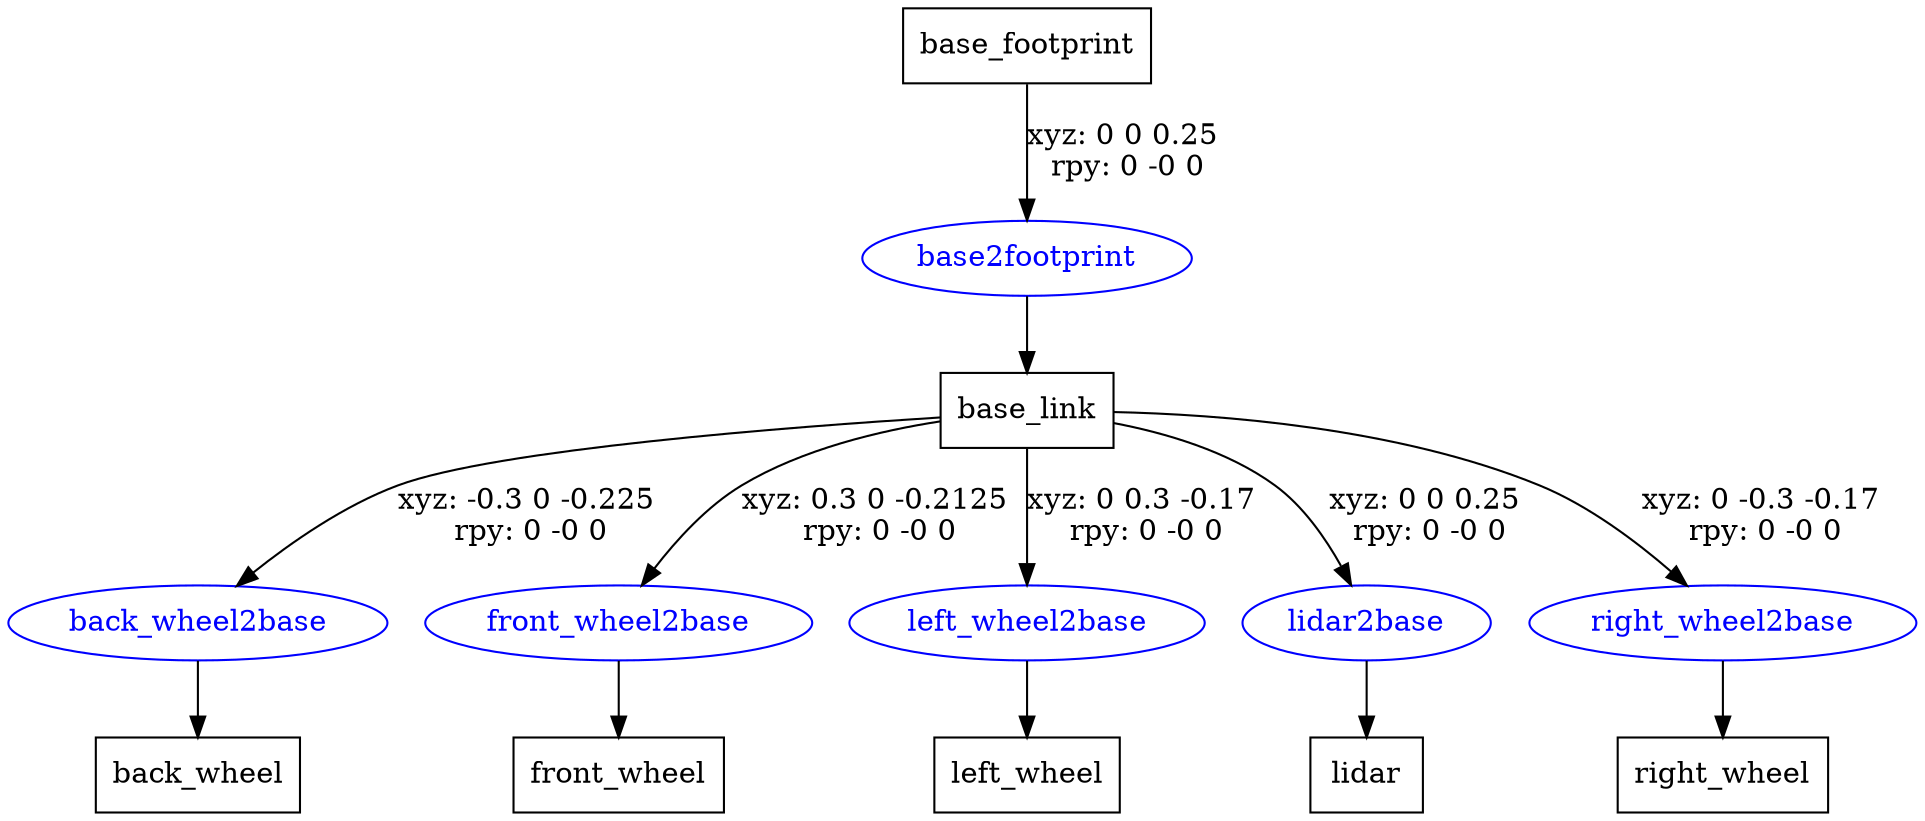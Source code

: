 digraph G {
node [shape=box];
"base_footprint" [label="base_footprint"];
"base_link" [label="base_link"];
"back_wheel" [label="back_wheel"];
"front_wheel" [label="front_wheel"];
"left_wheel" [label="left_wheel"];
"lidar" [label="lidar"];
"right_wheel" [label="right_wheel"];
node [shape=ellipse, color=blue, fontcolor=blue];
"base_footprint" -> "base2footprint" [label="xyz: 0 0 0.25 \nrpy: 0 -0 0"]
"base2footprint" -> "base_link"
"base_link" -> "back_wheel2base" [label="xyz: -0.3 0 -0.225 \nrpy: 0 -0 0"]
"back_wheel2base" -> "back_wheel"
"base_link" -> "front_wheel2base" [label="xyz: 0.3 0 -0.2125 \nrpy: 0 -0 0"]
"front_wheel2base" -> "front_wheel"
"base_link" -> "left_wheel2base" [label="xyz: 0 0.3 -0.17 \nrpy: 0 -0 0"]
"left_wheel2base" -> "left_wheel"
"base_link" -> "lidar2base" [label="xyz: 0 0 0.25 \nrpy: 0 -0 0"]
"lidar2base" -> "lidar"
"base_link" -> "right_wheel2base" [label="xyz: 0 -0.3 -0.17 \nrpy: 0 -0 0"]
"right_wheel2base" -> "right_wheel"
}
